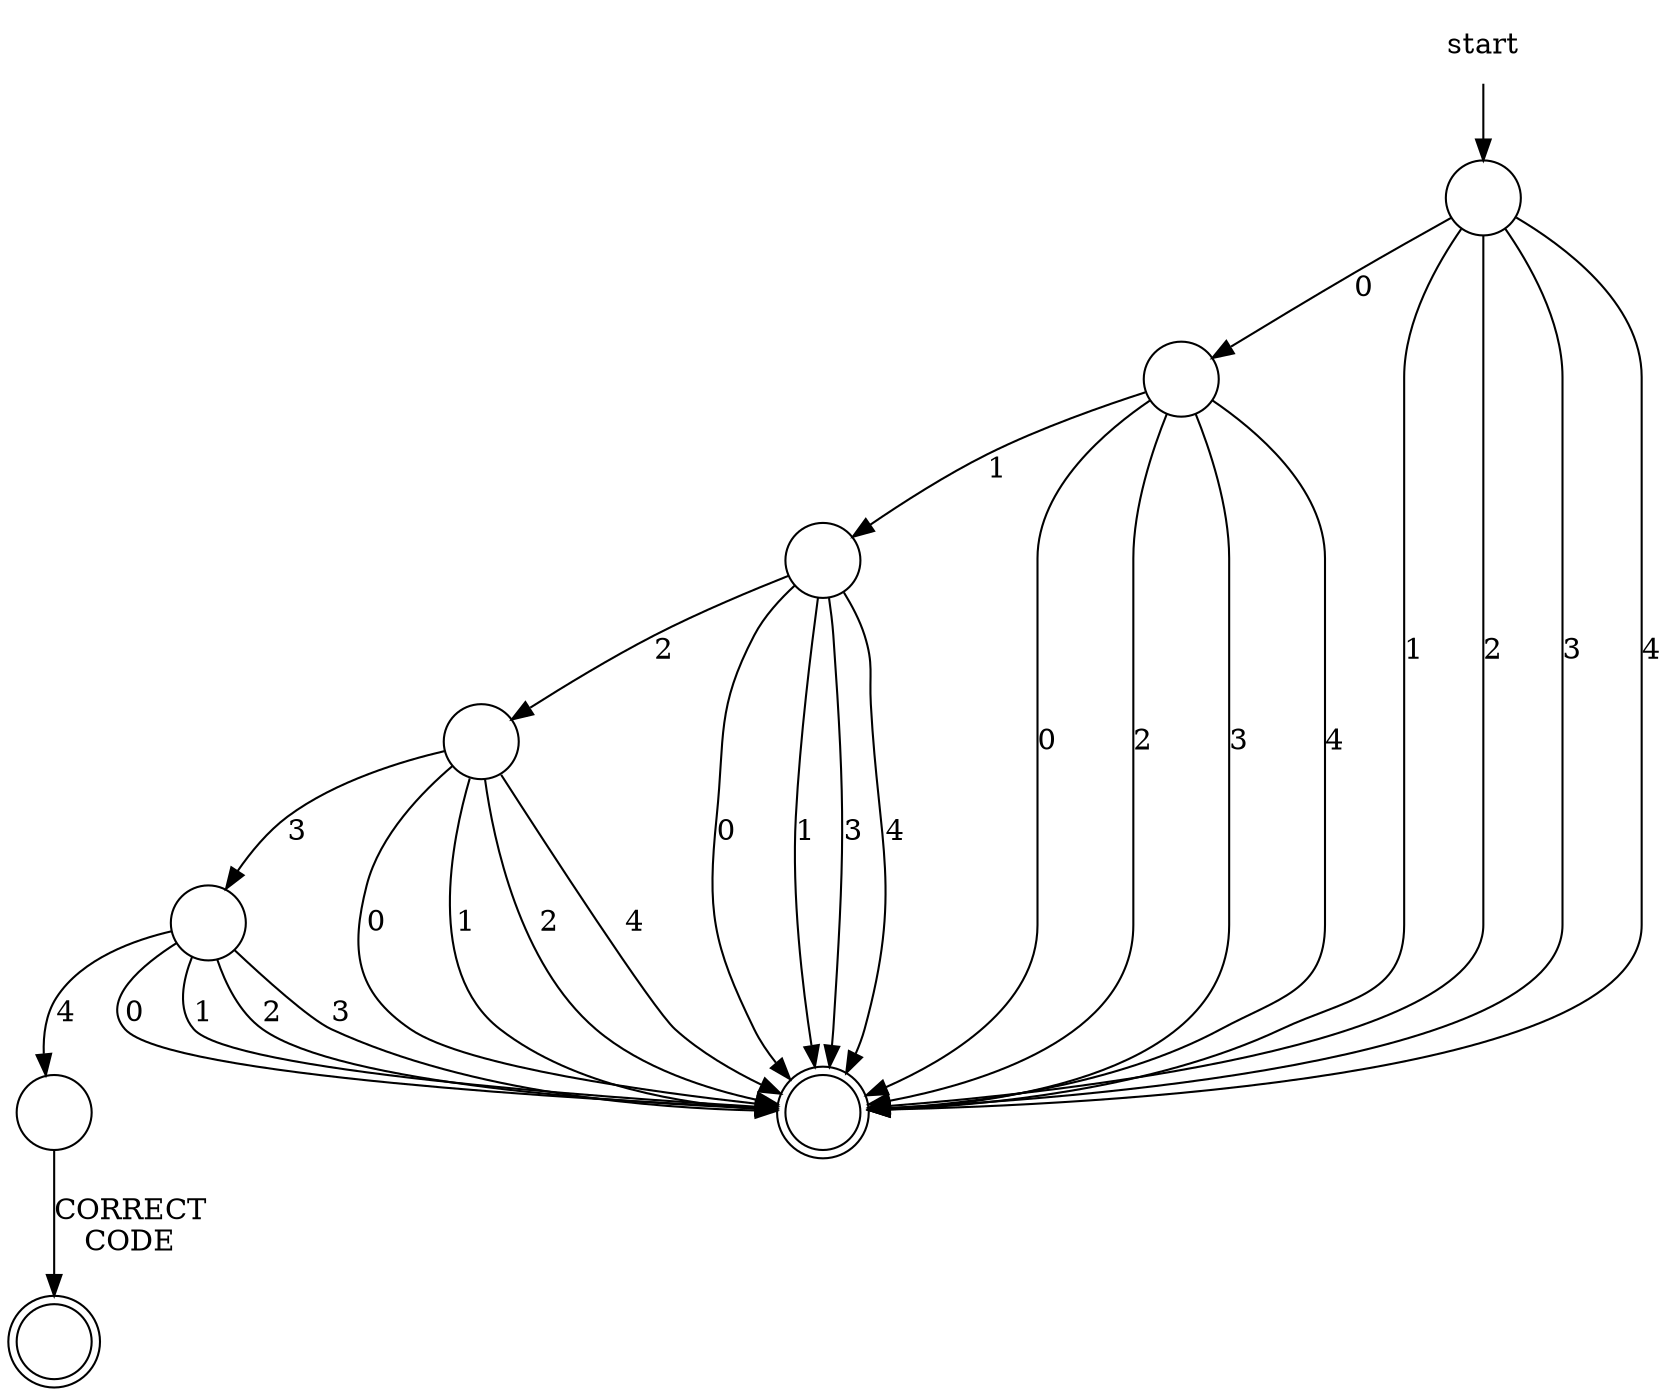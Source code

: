 digraph vault {
  0 [shape=circle label="" ]
  1 [shape=circle label="" ]
  2 [shape=circle label="" ]
  3 [shape=circle label="" ]
  4 [shape=circle label="" ]
  5 [shape=circle label="" ]
  6 [shape=doublecircle label="" ]
  7 [shape=doublecircle label="" ]
  -1 [shape=none label="start" ]
  0 -> 5 [label="4"]
  0 -> 6 [label="0"]
  0 -> 6 [label="1"]
  0 -> 6 [label="2"]
  0 -> 6 [label="3"]
  1 -> 0 [label="3"]
  1 -> 6 [label="0"]
  1 -> 6 [label="1"]
  1 -> 6 [label="2"]
  1 -> 6 [label="4"]
  2 -> 1 [label="2"]
  2 -> 6 [label="0"]
  2 -> 6 [label="1"]
  2 -> 6 [label="3"]
  2 -> 6 [label="4"]
  3 -> 2 [label="1"]
  3 -> 6 [label="0"]
  3 -> 6 [label="2"]
  3 -> 6 [label="3"]
  3 -> 6 [label="4"]
  4 -> 3 [label="0"]
  4 -> 6 [label="1"]
  4 -> 6 [label="2"]
  4 -> 6 [label="3"]
  4 -> 6 [label="4"]
  5 -> 7 [label="CORRECT\nCODE"]
  -1 -> 4 [label=""]
}
